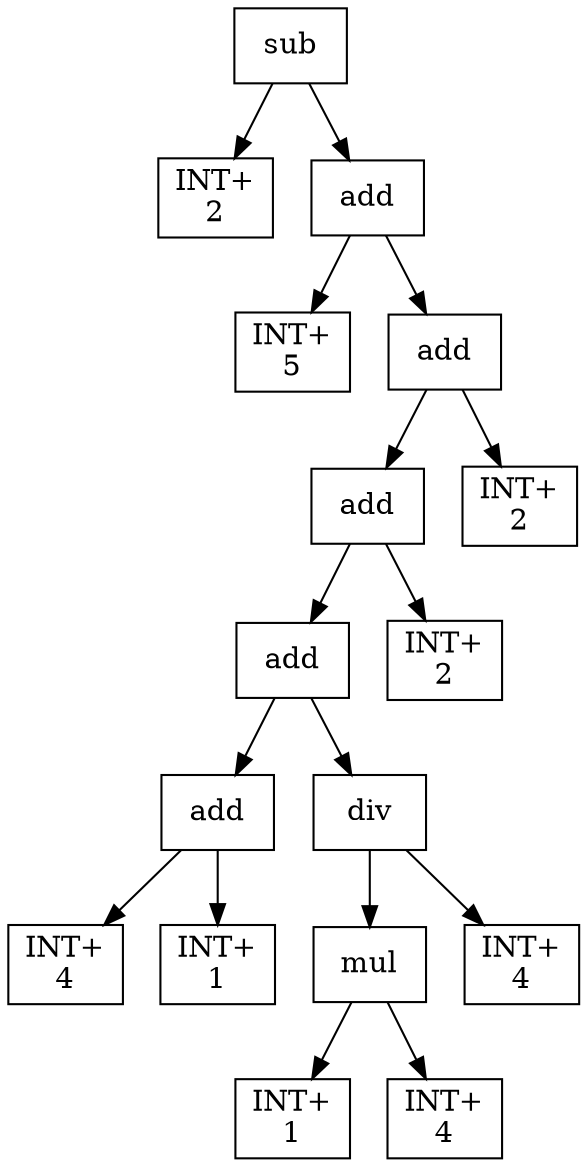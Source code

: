 digraph expr {
  node [shape=box];
  n1 [label="sub"];
  n2 [label="INT+\n2"];
  n3 [label="add"];
  n4 [label="INT+\n5"];
  n5 [label="add"];
  n6 [label="add"];
  n7 [label="add"];
  n8 [label="add"];
  n9 [label="INT+\n4"];
  n10 [label="INT+\n1"];
  n8 -> n9;
  n8 -> n10;
  n11 [label="div"];
  n12 [label="mul"];
  n13 [label="INT+\n1"];
  n14 [label="INT+\n4"];
  n12 -> n13;
  n12 -> n14;
  n15 [label="INT+\n4"];
  n11 -> n12;
  n11 -> n15;
  n7 -> n8;
  n7 -> n11;
  n16 [label="INT+\n2"];
  n6 -> n7;
  n6 -> n16;
  n17 [label="INT+\n2"];
  n5 -> n6;
  n5 -> n17;
  n3 -> n4;
  n3 -> n5;
  n1 -> n2;
  n1 -> n3;
}